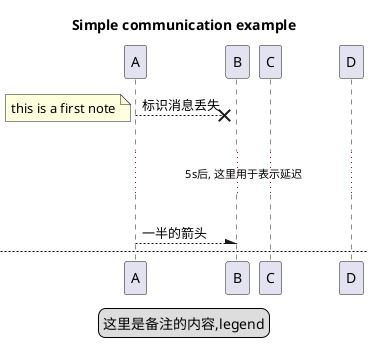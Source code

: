 @startuml
'add title
title Simple communication example

'自动的给消息加上编号
'autonumber

A ---x B : 标识消息丢失

note left: this is a first note

'增加空间
|||
...5s后, 这里用于表示延迟...
|||

A --\ B: 一半的箭头



newpage 下一页的标题


A ---/ B: 一半的箭头
A -// B: 空心的箭头
deactivate B
A -\\ B: 空心的箭头
A -->> B: 空心箭头


newpage
'color

A -[#green]> B: use color


legend bottom
这里是备注的内容,legend
endlegend



C -> D : request
D --> C: 200
activate C
activate D
C -> D : request
D --> C: 302
deactivate C
C -> D : request
deactivate D
D --> C: 404


@enduml